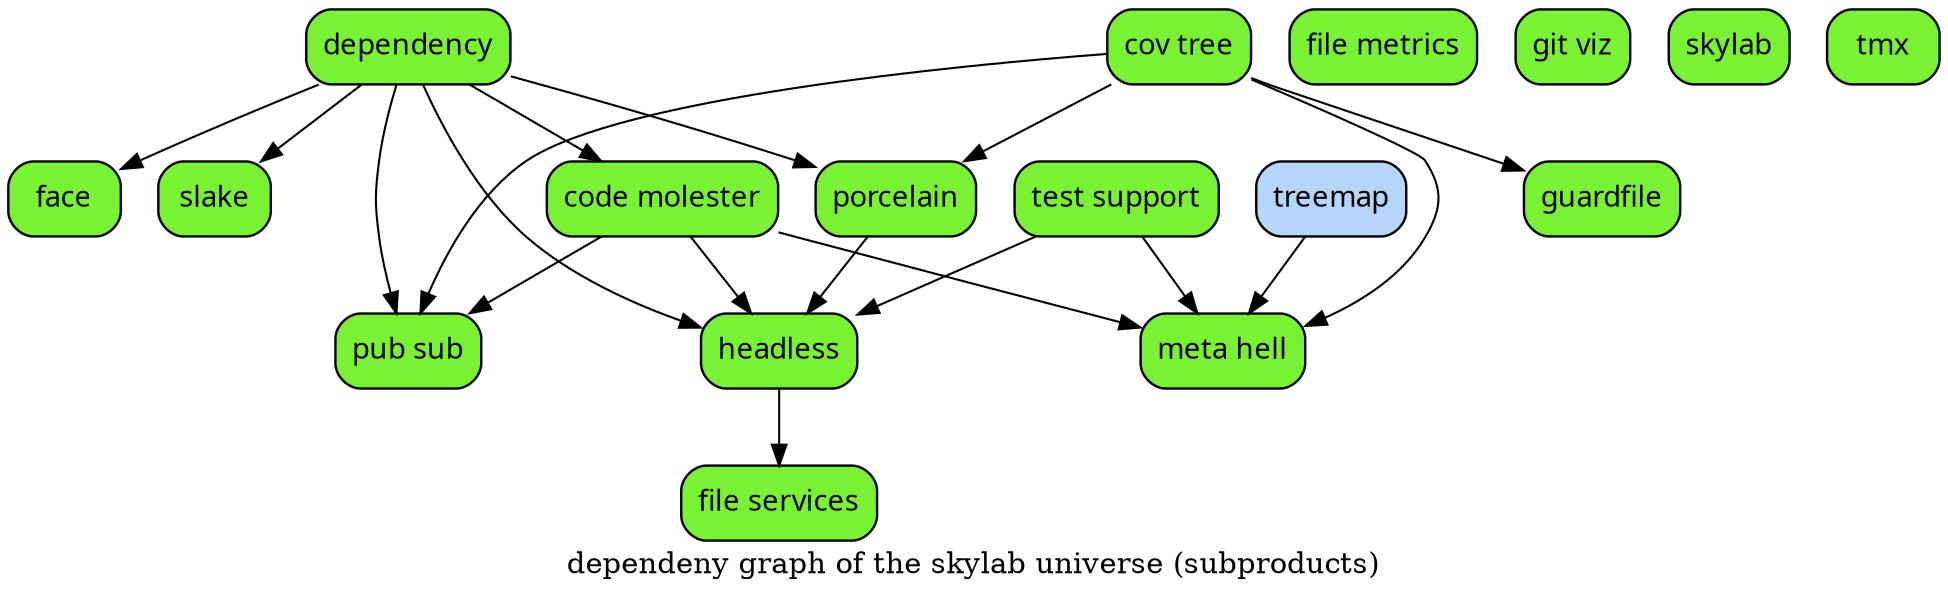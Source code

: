 # created by tan-man on 2012-12-20 16:03:06 UTC

digraph {

/*
  example stmt_list:
    foo -> bar
    biff -> baz

  example node_stmt:
    learn_c [label="learn C somehow"]
*/

label="dependeny graph of the skylab universe (subproducts)"

node [label="\N", style="filled", fillcolor="#b5d5fb", fontname="Futura", penwidth="1.1566", shape="Mrecord"]

# finished green : fillcolor="#79f233"


code [label="code molester" fillcolor="#79f233"]
cov [label="cov tree" fillcolor="#79f233"]
dependency [label=dependency fillcolor="#79f233"]
face [label=face fillcolor="#79f233"]
file [label="file metrics" fillcolor="#79f233"]
file_2 [label="file services" fillcolor="#79f233"]
git [label="git viz" fillcolor="#79f233"]
guardfile [label=guardfile fillcolor="#79f233"]
headless [label=headless fillcolor="#79f233"]
meta [label="meta hell" fillcolor="#79f233"]
porcelain [label=porcelain fillcolor="#79f233"]
pub [label="pub sub" fillcolor="#79f233"]
skylab [label="skylab" fillcolor="#79f233"]
slake [label=slake fillcolor="#79f233"]
test [label="test support" fillcolor="#79f233"]
tmx [label=tmx fillcolor="#79f233"]
treemap [label=treemap]
code -> headless

code -> meta
code -> pub
cov -> meta
cov -> porcelain
cov -> pub
cov -> guardfile
dependency -> code
dependency -> face
dependency -> headless
dependency -> porcelain
dependency -> pub
dependency -> slake
headless -> file_2
porcelain -> headless
test -> headless
test -> meta
treemap -> meta
}
